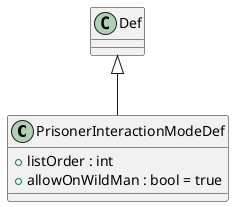 @startuml
class PrisonerInteractionModeDef {
    + listOrder : int
    + allowOnWildMan : bool = true
}
Def <|-- PrisonerInteractionModeDef
@enduml
